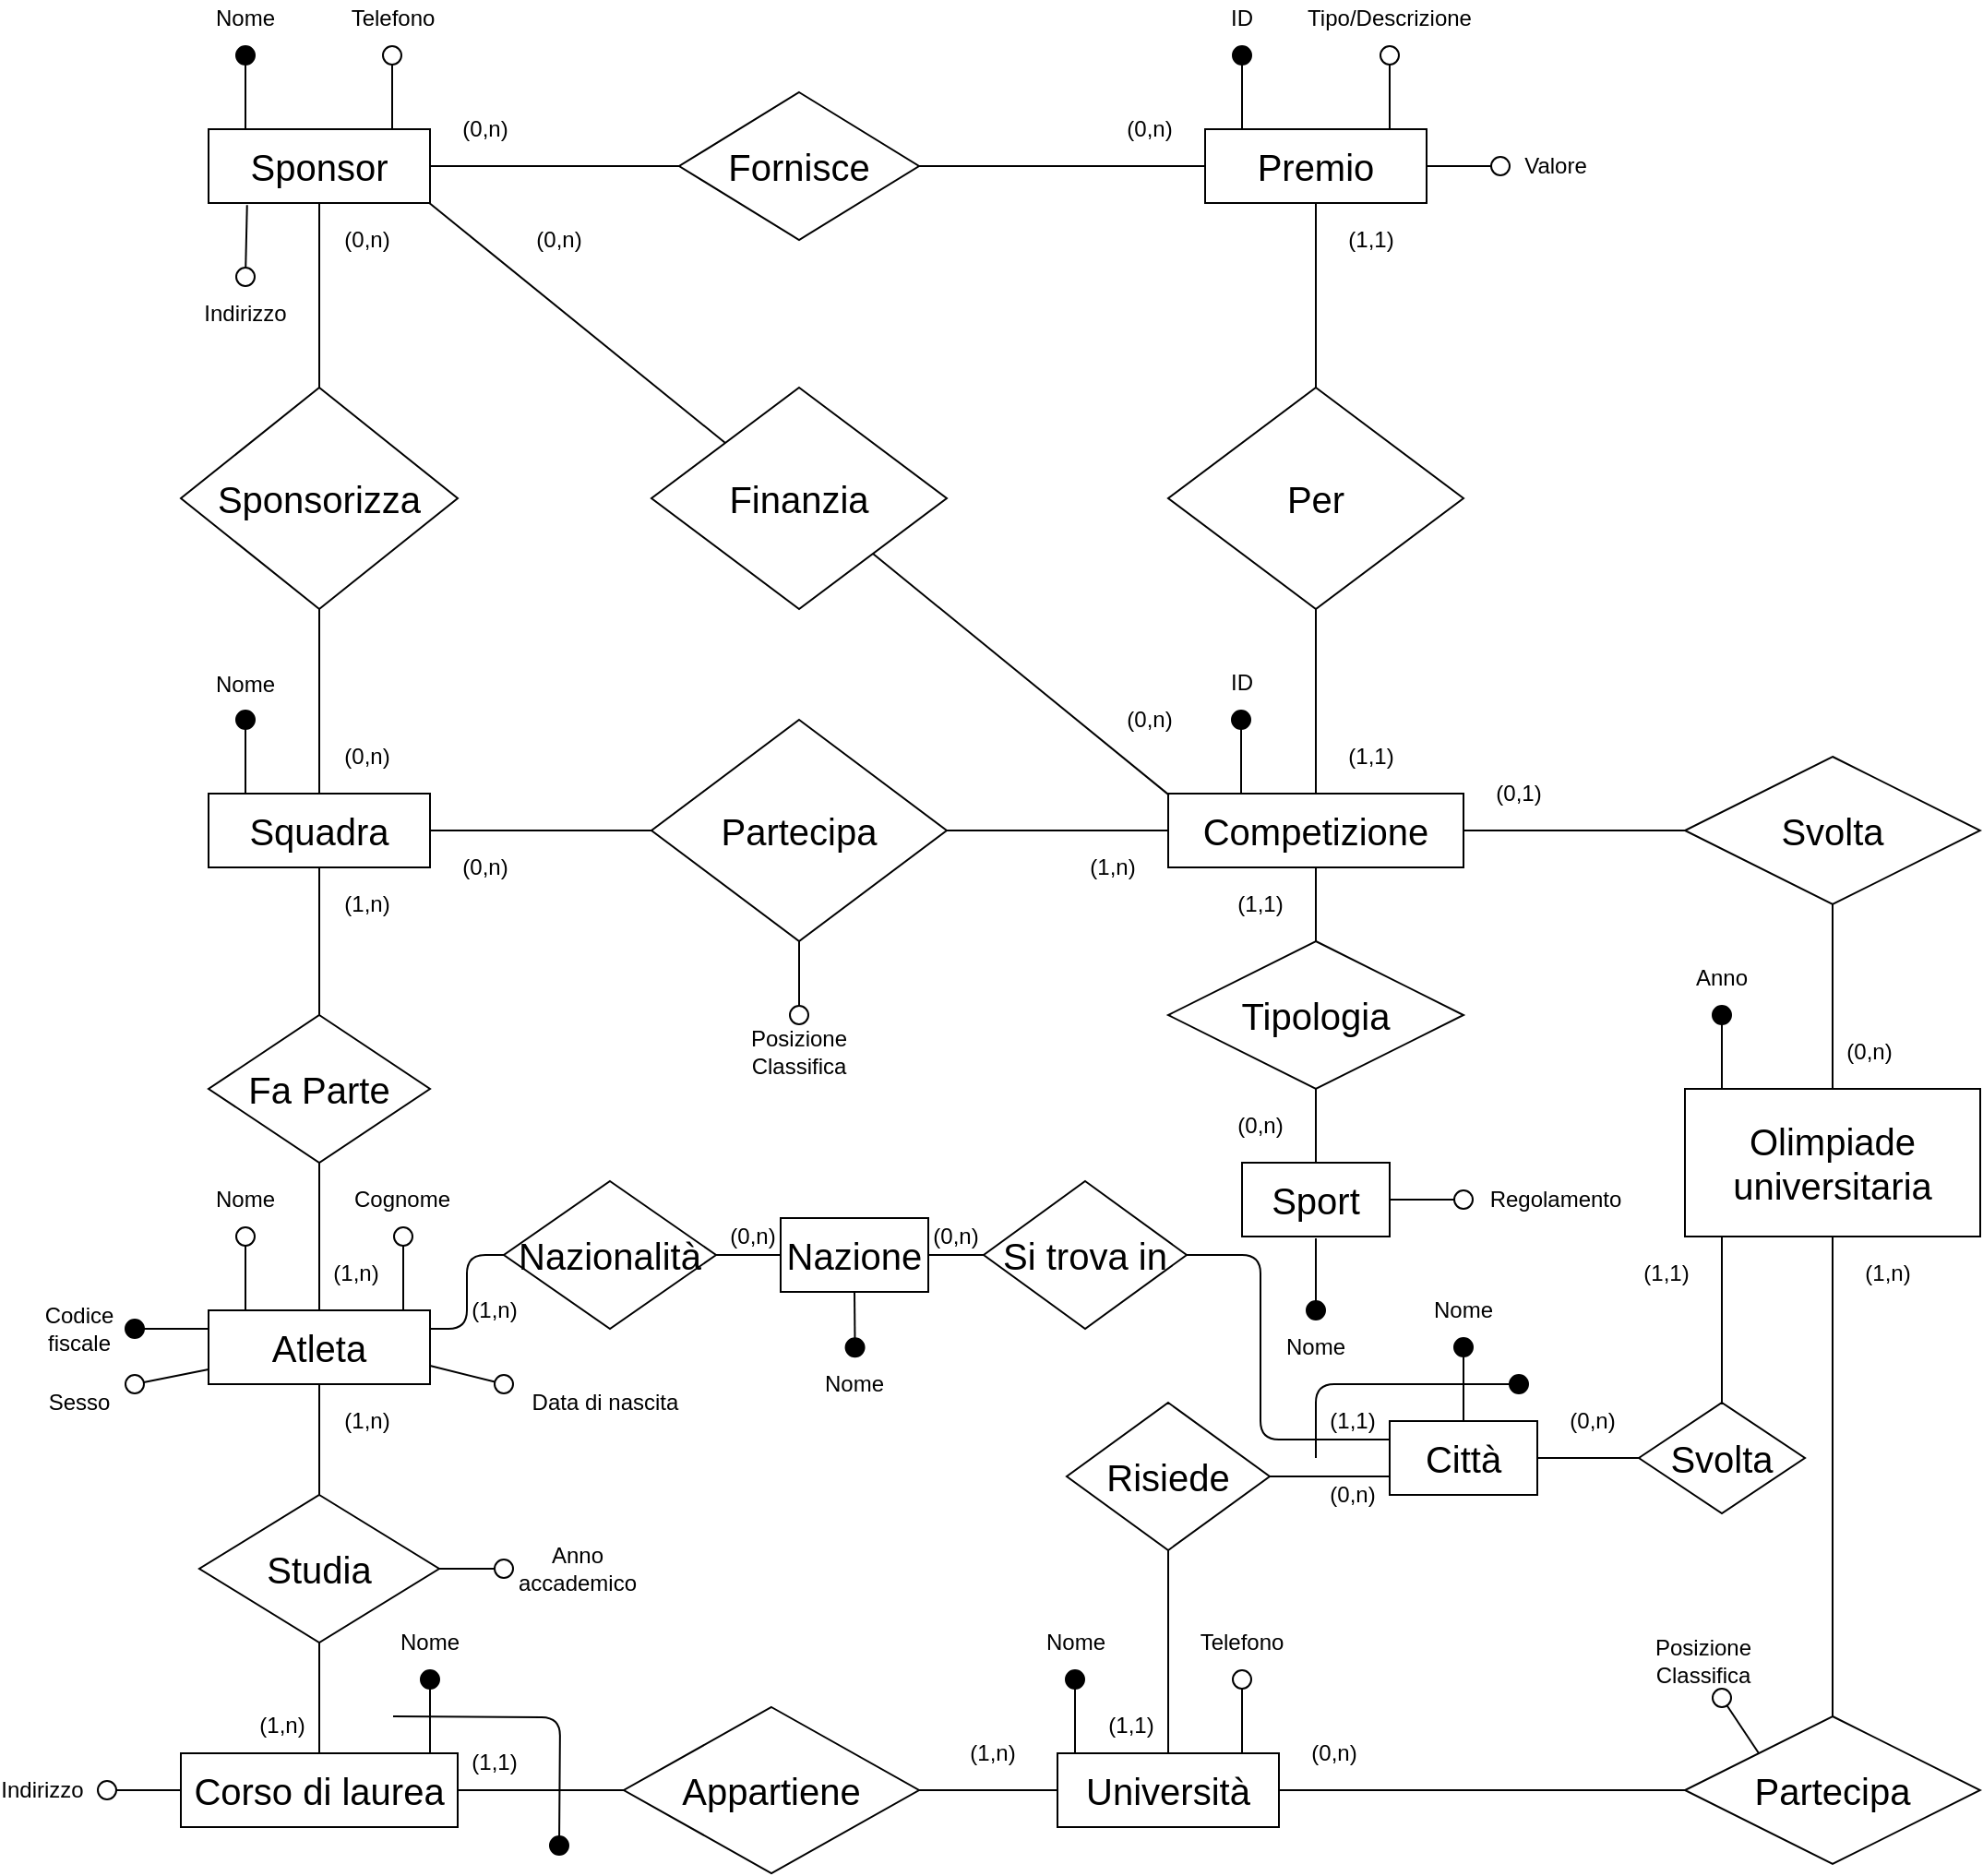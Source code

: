 <mxfile version="12.3.8" type="github" pages="3">
  <diagram id="uhMjWXik6Yx-BJb2ZID2" name="Schema E-R">
    <mxGraphModel dx="1185" dy="1486" grid="1" gridSize="10" guides="1" tooltips="1" connect="1" arrows="1" fold="1" page="1" pageScale="1" pageWidth="1169" pageHeight="827" math="0" shadow="0">
      <root>
        <mxCell id="0"/>
        <mxCell id="1" parent="0"/>
        <mxCell id="-CwcN6ZD3fl_PPB7evjk-1" value="&lt;font style=&quot;font-size: 20px&quot;&gt;Squadra&lt;/font&gt;" style="rounded=0;whiteSpace=wrap;html=1;fontSize=20;" parent="1" vertex="1">
          <mxGeometry x="120" y="240" width="120" height="40" as="geometry"/>
        </mxCell>
        <mxCell id="-CwcN6ZD3fl_PPB7evjk-2" value="&lt;font style=&quot;font-size: 20px&quot;&gt;Partecipa&lt;/font&gt;" style="rhombus;whiteSpace=wrap;html=1;" parent="1" vertex="1">
          <mxGeometry x="360" y="200" width="160" height="120" as="geometry"/>
        </mxCell>
        <mxCell id="-CwcN6ZD3fl_PPB7evjk-3" value="" style="endArrow=none;html=1;entryX=0;entryY=0.5;entryDx=0;entryDy=0;exitX=1;exitY=0.5;exitDx=0;exitDy=0;" parent="1" source="-CwcN6ZD3fl_PPB7evjk-1" target="-CwcN6ZD3fl_PPB7evjk-2" edge="1">
          <mxGeometry width="50" height="50" relative="1" as="geometry">
            <mxPoint x="120" y="390" as="sourcePoint"/>
            <mxPoint x="170" y="340" as="targetPoint"/>
            <Array as="points">
              <mxPoint x="310" y="260"/>
            </Array>
          </mxGeometry>
        </mxCell>
        <mxCell id="-CwcN6ZD3fl_PPB7evjk-4" value="" style="endArrow=none;html=1;" parent="1" target="-CwcN6ZD3fl_PPB7evjk-8" edge="1">
          <mxGeometry width="50" height="50" relative="1" as="geometry">
            <mxPoint x="520" y="260" as="sourcePoint"/>
            <mxPoint x="640" y="260" as="targetPoint"/>
          </mxGeometry>
        </mxCell>
        <mxCell id="-CwcN6ZD3fl_PPB7evjk-37" style="edgeStyle=orthogonalEdgeStyle;rounded=0;orthogonalLoop=1;jettySize=auto;html=1;exitX=1;exitY=0.5;exitDx=0;exitDy=0;endArrow=none;endFill=0;fontSize=20;" parent="1" source="-CwcN6ZD3fl_PPB7evjk-8" target="-CwcN6ZD3fl_PPB7evjk-38" edge="1">
          <mxGeometry relative="1" as="geometry">
            <mxPoint x="920" y="260" as="targetPoint"/>
          </mxGeometry>
        </mxCell>
        <mxCell id="-CwcN6ZD3fl_PPB7evjk-8" value="&lt;font style=&quot;font-size: 20px&quot;&gt;Competizione&lt;/font&gt;" style="rounded=0;whiteSpace=wrap;html=1;" parent="1" vertex="1">
          <mxGeometry x="640" y="240" width="160" height="40" as="geometry"/>
        </mxCell>
        <mxCell id="-CwcN6ZD3fl_PPB7evjk-9" value="&lt;font style=&quot;font-size: 20px&quot;&gt;Tipologia&lt;/font&gt;" style="rhombus;whiteSpace=wrap;html=1;" parent="1" vertex="1">
          <mxGeometry x="640" y="320" width="160" height="80" as="geometry"/>
        </mxCell>
        <mxCell id="-CwcN6ZD3fl_PPB7evjk-10" value="" style="endArrow=none;html=1;entryX=0.5;entryY=1;entryDx=0;entryDy=0;exitX=0.5;exitY=0;exitDx=0;exitDy=0;" parent="1" source="-CwcN6ZD3fl_PPB7evjk-9" target="-CwcN6ZD3fl_PPB7evjk-8" edge="1">
          <mxGeometry width="50" height="50" relative="1" as="geometry">
            <mxPoint x="710" y="370" as="sourcePoint"/>
            <mxPoint x="760" y="320" as="targetPoint"/>
          </mxGeometry>
        </mxCell>
        <mxCell id="-CwcN6ZD3fl_PPB7evjk-16" value="" style="edgeStyle=orthogonalEdgeStyle;rounded=0;orthogonalLoop=1;jettySize=auto;html=1;fontSize=20;endArrow=none;endFill=0;" parent="1" source="-CwcN6ZD3fl_PPB7evjk-12" target="-CwcN6ZD3fl_PPB7evjk-9" edge="1">
          <mxGeometry relative="1" as="geometry"/>
        </mxCell>
        <mxCell id="-CwcN6ZD3fl_PPB7evjk-12" value="Sport" style="rounded=0;whiteSpace=wrap;html=1;fontSize=20;" parent="1" vertex="1">
          <mxGeometry x="680" y="440" width="80" height="40" as="geometry"/>
        </mxCell>
        <mxCell id="-CwcN6ZD3fl_PPB7evjk-27" value="" style="endArrow=none;html=1;fontSize=20;entryX=0.5;entryY=1;entryDx=0;entryDy=0;" parent="1" source="-CwcN6ZD3fl_PPB7evjk-29" target="-CwcN6ZD3fl_PPB7evjk-1" edge="1">
          <mxGeometry width="50" height="50" relative="1" as="geometry">
            <mxPoint x="180" y="358" as="sourcePoint"/>
            <mxPoint x="180" y="308" as="targetPoint"/>
          </mxGeometry>
        </mxCell>
        <mxCell id="-CwcN6ZD3fl_PPB7evjk-30" value="" style="edgeStyle=orthogonalEdgeStyle;rounded=0;orthogonalLoop=1;jettySize=auto;html=1;endArrow=none;endFill=0;fontSize=20;" parent="1" source="-CwcN6ZD3fl_PPB7evjk-29" target="-CwcN6ZD3fl_PPB7evjk-31" edge="1">
          <mxGeometry relative="1" as="geometry">
            <mxPoint x="180" y="520" as="targetPoint"/>
          </mxGeometry>
        </mxCell>
        <mxCell id="-CwcN6ZD3fl_PPB7evjk-29" value="Fa Parte" style="rhombus;whiteSpace=wrap;html=1;rounded=0;fontSize=20;" parent="1" vertex="1">
          <mxGeometry x="120" y="360" width="120" height="80" as="geometry"/>
        </mxCell>
        <mxCell id="b5MTkoH9KLdbnuGjaZCg-76" value="" style="edgeStyle=orthogonalEdgeStyle;curved=1;orthogonalLoop=1;jettySize=auto;html=1;endArrow=none;endFill=0;fontSize=12;" parent="1" source="-CwcN6ZD3fl_PPB7evjk-31" target="b5MTkoH9KLdbnuGjaZCg-74" edge="1">
          <mxGeometry relative="1" as="geometry"/>
        </mxCell>
        <mxCell id="NODS50DFuQp61LWsoDWM-2" value="" style="rounded=1;orthogonalLoop=1;jettySize=auto;html=1;endArrow=oval;endFill=1;endSize=10;" edge="1" parent="1">
          <mxGeometry relative="1" as="geometry">
            <mxPoint x="120" y="530" as="sourcePoint"/>
            <mxPoint x="80" y="530" as="targetPoint"/>
          </mxGeometry>
        </mxCell>
        <mxCell id="NODS50DFuQp61LWsoDWM-7" style="edgeStyle=none;rounded=1;orthogonalLoop=1;jettySize=auto;html=1;exitX=1;exitY=0.75;exitDx=0;exitDy=0;endArrow=oval;endFill=0;endSize=10;" edge="1" parent="1" source="-CwcN6ZD3fl_PPB7evjk-31">
          <mxGeometry relative="1" as="geometry">
            <mxPoint x="280" y="560" as="targetPoint"/>
          </mxGeometry>
        </mxCell>
        <mxCell id="NODS50DFuQp61LWsoDWM-11" style="edgeStyle=none;rounded=1;orthogonalLoop=1;jettySize=auto;html=1;endArrow=oval;endFill=0;endSize=10;" edge="1" parent="1" source="-CwcN6ZD3fl_PPB7evjk-31">
          <mxGeometry relative="1" as="geometry">
            <mxPoint x="80" y="560" as="targetPoint"/>
          </mxGeometry>
        </mxCell>
        <mxCell id="-CwcN6ZD3fl_PPB7evjk-31" value="Atleta" style="rounded=0;whiteSpace=wrap;html=1;fontSize=20;" parent="1" vertex="1">
          <mxGeometry x="120" y="520" width="120" height="40" as="geometry"/>
        </mxCell>
        <mxCell id="-CwcN6ZD3fl_PPB7evjk-32" value="Appartiene" style="rhombus;whiteSpace=wrap;html=1;rounded=0;fontSize=20;" parent="1" vertex="1">
          <mxGeometry x="345" y="735" width="160" height="90" as="geometry"/>
        </mxCell>
        <mxCell id="-CwcN6ZD3fl_PPB7evjk-43" value="" style="edgeStyle=orthogonalEdgeStyle;rounded=0;orthogonalLoop=1;jettySize=auto;html=1;endArrow=none;endFill=0;fontSize=20;entryX=0;entryY=0.5;entryDx=0;entryDy=0;" parent="1" source="-CwcN6ZD3fl_PPB7evjk-35" target="-CwcN6ZD3fl_PPB7evjk-45" edge="1">
          <mxGeometry relative="1" as="geometry">
            <mxPoint x="880" y="770" as="targetPoint"/>
          </mxGeometry>
        </mxCell>
        <mxCell id="cBRmaCxfUqZcoCo37-Du-2" value="" style="edgeStyle=orthogonalEdgeStyle;rounded=0;orthogonalLoop=1;jettySize=auto;html=1;entryX=1;entryY=0.5;entryDx=0;entryDy=0;endArrow=none;endFill=0;" parent="1" source="-CwcN6ZD3fl_PPB7evjk-35" target="-CwcN6ZD3fl_PPB7evjk-32" edge="1">
          <mxGeometry relative="1" as="geometry">
            <mxPoint x="480" y="780" as="targetPoint"/>
          </mxGeometry>
        </mxCell>
        <mxCell id="btRDOluhiWHvZJBQzCAK-5" value="" style="edgeStyle=orthogonalEdgeStyle;rounded=0;orthogonalLoop=1;jettySize=auto;html=1;endArrow=none;endFill=0;" parent="1" source="-CwcN6ZD3fl_PPB7evjk-35" target="btRDOluhiWHvZJBQzCAK-3" edge="1">
          <mxGeometry relative="1" as="geometry"/>
        </mxCell>
        <mxCell id="-CwcN6ZD3fl_PPB7evjk-35" value="Università" style="rounded=0;whiteSpace=wrap;html=1;fontSize=20;" parent="1" vertex="1">
          <mxGeometry x="580" y="760" width="120" height="40" as="geometry"/>
        </mxCell>
        <mxCell id="-CwcN6ZD3fl_PPB7evjk-39" value="" style="edgeStyle=orthogonalEdgeStyle;rounded=0;orthogonalLoop=1;jettySize=auto;html=1;endArrow=none;endFill=0;fontSize=20;" parent="1" source="-CwcN6ZD3fl_PPB7evjk-38" target="-CwcN6ZD3fl_PPB7evjk-40" edge="1">
          <mxGeometry relative="1" as="geometry">
            <mxPoint x="1000" y="400" as="targetPoint"/>
          </mxGeometry>
        </mxCell>
        <mxCell id="-CwcN6ZD3fl_PPB7evjk-38" value="Svolta" style="rhombus;whiteSpace=wrap;html=1;fontSize=20;" parent="1" vertex="1">
          <mxGeometry x="920" y="220" width="160" height="80" as="geometry"/>
        </mxCell>
        <mxCell id="-CwcN6ZD3fl_PPB7evjk-44" value="" style="edgeStyle=orthogonalEdgeStyle;rounded=0;orthogonalLoop=1;jettySize=auto;html=1;endArrow=none;endFill=0;fontSize=20;entryX=0.5;entryY=0;entryDx=0;entryDy=0;" parent="1" source="-CwcN6ZD3fl_PPB7evjk-40" target="-CwcN6ZD3fl_PPB7evjk-45" edge="1">
          <mxGeometry relative="1" as="geometry">
            <mxPoint x="1000" y="600" as="targetPoint"/>
          </mxGeometry>
        </mxCell>
        <mxCell id="-CwcN6ZD3fl_PPB7evjk-40" value="&lt;font style=&quot;font-size: 20px&quot;&gt;Olimpiade universitaria&lt;/font&gt;" style="rounded=0;whiteSpace=wrap;html=1;" parent="1" vertex="1">
          <mxGeometry x="920" y="400" width="160" height="80" as="geometry"/>
        </mxCell>
        <mxCell id="-CwcN6ZD3fl_PPB7evjk-45" value="Partecipa" style="rhombus;whiteSpace=wrap;html=1;rounded=0;fontSize=20;" parent="1" vertex="1">
          <mxGeometry x="920" y="740" width="160" height="80" as="geometry"/>
        </mxCell>
        <mxCell id="b5MTkoH9KLdbnuGjaZCg-4" value="&lt;div&gt;(1,n)&lt;/div&gt;" style="text;html=1;strokeColor=none;fillColor=none;align=center;verticalAlign=middle;whiteSpace=wrap;rounded=0;" parent="1" vertex="1">
          <mxGeometry x="180" y="490" width="40" height="20" as="geometry"/>
        </mxCell>
        <mxCell id="b5MTkoH9KLdbnuGjaZCg-5" value="(1,n)" style="text;html=1;strokeColor=none;fillColor=none;align=center;verticalAlign=middle;whiteSpace=wrap;rounded=0;" parent="1" vertex="1">
          <mxGeometry x="186" y="290" width="40" height="20" as="geometry"/>
        </mxCell>
        <mxCell id="b5MTkoH9KLdbnuGjaZCg-51" value="" style="edgeStyle=orthogonalEdgeStyle;rounded=0;orthogonalLoop=1;jettySize=auto;html=1;endArrow=none;endFill=0;fontSize=20;entryX=0;entryY=0.5;entryDx=0;entryDy=0;" parent="1" source="b5MTkoH9KLdbnuGjaZCg-7" target="b5MTkoH9KLdbnuGjaZCg-47" edge="1">
          <mxGeometry relative="1" as="geometry">
            <mxPoint x="370" y="-100" as="targetPoint"/>
          </mxGeometry>
        </mxCell>
        <mxCell id="b5MTkoH9KLdbnuGjaZCg-7" value="&lt;font style=&quot;font-size: 20px&quot;&gt;Sponsor&lt;/font&gt;" style="rounded=0;whiteSpace=wrap;html=1;" parent="1" vertex="1">
          <mxGeometry x="120" y="-120" width="120" height="40" as="geometry"/>
        </mxCell>
        <mxCell id="b5MTkoH9KLdbnuGjaZCg-12" value="" style="edgeStyle=orthogonalEdgeStyle;rounded=0;orthogonalLoop=1;jettySize=auto;html=1;endArrow=none;endFill=0;" parent="1" source="b5MTkoH9KLdbnuGjaZCg-8" target="-CwcN6ZD3fl_PPB7evjk-1" edge="1">
          <mxGeometry relative="1" as="geometry"/>
        </mxCell>
        <mxCell id="b5MTkoH9KLdbnuGjaZCg-50" value="" style="edgeStyle=orthogonalEdgeStyle;rounded=0;orthogonalLoop=1;jettySize=auto;html=1;endArrow=none;endFill=0;fontSize=20;entryX=0.5;entryY=1;entryDx=0;entryDy=0;" parent="1" source="b5MTkoH9KLdbnuGjaZCg-8" target="b5MTkoH9KLdbnuGjaZCg-7" edge="1">
          <mxGeometry relative="1" as="geometry">
            <mxPoint x="180" y="-40" as="targetPoint"/>
          </mxGeometry>
        </mxCell>
        <mxCell id="b5MTkoH9KLdbnuGjaZCg-8" value="&lt;font style=&quot;font-size: 20px&quot;&gt;Sponsorizza&lt;/font&gt;" style="rhombus;whiteSpace=wrap;html=1;" parent="1" vertex="1">
          <mxGeometry x="105" y="20" width="150" height="120" as="geometry"/>
        </mxCell>
        <mxCell id="b5MTkoH9KLdbnuGjaZCg-19" value="(0,n)" style="text;html=1;strokeColor=none;fillColor=none;align=center;verticalAlign=middle;whiteSpace=wrap;rounded=0;" parent="1" vertex="1">
          <mxGeometry x="250" y="270" width="40" height="20" as="geometry"/>
        </mxCell>
        <mxCell id="b5MTkoH9KLdbnuGjaZCg-20" value="(1,n)" style="text;html=1;strokeColor=none;fillColor=none;align=center;verticalAlign=middle;whiteSpace=wrap;rounded=0;" parent="1" vertex="1">
          <mxGeometry x="590" y="270" width="40" height="20" as="geometry"/>
        </mxCell>
        <mxCell id="b5MTkoH9KLdbnuGjaZCg-21" value="(0,n)" style="text;html=1;strokeColor=none;fillColor=none;align=center;verticalAlign=middle;whiteSpace=wrap;rounded=0;" parent="1" vertex="1">
          <mxGeometry x="186" y="210" width="40" height="20" as="geometry"/>
        </mxCell>
        <mxCell id="b5MTkoH9KLdbnuGjaZCg-25" value="(0,1)" style="text;html=1;strokeColor=none;fillColor=none;align=center;verticalAlign=middle;whiteSpace=wrap;rounded=0;" parent="1" vertex="1">
          <mxGeometry x="810" y="230" width="40" height="20" as="geometry"/>
        </mxCell>
        <mxCell id="b5MTkoH9KLdbnuGjaZCg-26" value="(0,n)" style="text;html=1;strokeColor=none;fillColor=none;align=center;verticalAlign=middle;whiteSpace=wrap;rounded=0;" parent="1" vertex="1">
          <mxGeometry x="1000" y="370" width="40" height="20" as="geometry"/>
        </mxCell>
        <mxCell id="b5MTkoH9KLdbnuGjaZCg-27" value="(1,n)" style="text;html=1;strokeColor=none;fillColor=none;align=center;verticalAlign=middle;whiteSpace=wrap;rounded=0;" parent="1" vertex="1">
          <mxGeometry x="1010" y="490" width="40" height="20" as="geometry"/>
        </mxCell>
        <mxCell id="b5MTkoH9KLdbnuGjaZCg-30" value="(1,1)" style="text;html=1;strokeColor=none;fillColor=none;align=center;verticalAlign=middle;whiteSpace=wrap;rounded=0;" parent="1" vertex="1">
          <mxGeometry x="670" y="290" width="40" height="20" as="geometry"/>
        </mxCell>
        <mxCell id="b5MTkoH9KLdbnuGjaZCg-31" value="(0,n)" style="text;html=1;strokeColor=none;fillColor=none;align=center;verticalAlign=middle;whiteSpace=wrap;rounded=0;" parent="1" vertex="1">
          <mxGeometry x="670" y="410" width="40" height="20" as="geometry"/>
        </mxCell>
        <mxCell id="b5MTkoH9KLdbnuGjaZCg-53" value="" style="edgeStyle=orthogonalEdgeStyle;rounded=0;orthogonalLoop=1;jettySize=auto;html=1;endArrow=none;endFill=0;fontSize=20;entryX=0.5;entryY=0;entryDx=0;entryDy=0;" parent="1" source="b5MTkoH9KLdbnuGjaZCg-45" target="b5MTkoH9KLdbnuGjaZCg-54" edge="1">
          <mxGeometry relative="1" as="geometry">
            <mxPoint x="720" as="targetPoint"/>
          </mxGeometry>
        </mxCell>
        <mxCell id="b5MTkoH9KLdbnuGjaZCg-45" value="Premio" style="rounded=0;whiteSpace=wrap;html=1;horizontal=1;fontSize=20;comic=0;glass=0;shadow=0;" parent="1" vertex="1">
          <mxGeometry x="660" y="-120" width="120" height="40" as="geometry"/>
        </mxCell>
        <mxCell id="b5MTkoH9KLdbnuGjaZCg-52" value="" style="edgeStyle=orthogonalEdgeStyle;rounded=0;orthogonalLoop=1;jettySize=auto;html=1;endArrow=none;endFill=0;fontSize=20;entryX=0;entryY=0.5;entryDx=0;entryDy=0;" parent="1" source="b5MTkoH9KLdbnuGjaZCg-47" target="b5MTkoH9KLdbnuGjaZCg-45" edge="1">
          <mxGeometry relative="1" as="geometry">
            <mxPoint x="585" y="-100" as="targetPoint"/>
          </mxGeometry>
        </mxCell>
        <mxCell id="b5MTkoH9KLdbnuGjaZCg-47" value="Fornisce" style="rhombus;whiteSpace=wrap;html=1;rounded=0;shadow=0;glass=0;comic=0;fontSize=20;" parent="1" vertex="1">
          <mxGeometry x="375" y="-140" width="130" height="80" as="geometry"/>
        </mxCell>
        <mxCell id="b5MTkoH9KLdbnuGjaZCg-55" value="" style="edgeStyle=orthogonalEdgeStyle;rounded=0;orthogonalLoop=1;jettySize=auto;html=1;endArrow=none;endFill=0;fontSize=20;entryX=0.5;entryY=0;entryDx=0;entryDy=0;" parent="1" source="b5MTkoH9KLdbnuGjaZCg-54" target="-CwcN6ZD3fl_PPB7evjk-8" edge="1">
          <mxGeometry relative="1" as="geometry">
            <mxPoint x="720" y="220" as="targetPoint"/>
          </mxGeometry>
        </mxCell>
        <mxCell id="b5MTkoH9KLdbnuGjaZCg-54" value="Per" style="rhombus;whiteSpace=wrap;html=1;rounded=0;shadow=0;glass=0;comic=0;fontSize=20;" parent="1" vertex="1">
          <mxGeometry x="640" y="20" width="160" height="120" as="geometry"/>
        </mxCell>
        <mxCell id="b5MTkoH9KLdbnuGjaZCg-56" value="(0,n)" style="text;html=1;strokeColor=none;fillColor=none;align=center;verticalAlign=middle;whiteSpace=wrap;rounded=0;shadow=0;glass=0;comic=0;fontSize=12;" parent="1" vertex="1">
          <mxGeometry x="186" y="-70" width="40" height="20" as="geometry"/>
        </mxCell>
        <mxCell id="b5MTkoH9KLdbnuGjaZCg-57" value="(0,n)" style="text;html=1;strokeColor=none;fillColor=none;align=center;verticalAlign=middle;whiteSpace=wrap;rounded=0;shadow=0;glass=0;comic=0;fontSize=12;" parent="1" vertex="1">
          <mxGeometry x="250" y="-130" width="40" height="20" as="geometry"/>
        </mxCell>
        <mxCell id="b5MTkoH9KLdbnuGjaZCg-59" value="(0,n)" style="text;html=1;strokeColor=none;fillColor=none;align=center;verticalAlign=middle;whiteSpace=wrap;rounded=0;shadow=0;glass=0;comic=0;fontSize=12;" parent="1" vertex="1">
          <mxGeometry x="610" y="-130" width="40" height="20" as="geometry"/>
        </mxCell>
        <mxCell id="b5MTkoH9KLdbnuGjaZCg-60" value="(1,1)" style="text;html=1;strokeColor=none;fillColor=none;align=center;verticalAlign=middle;whiteSpace=wrap;rounded=0;shadow=0;glass=0;comic=0;fontSize=12;" parent="1" vertex="1">
          <mxGeometry x="730" y="-70" width="40" height="20" as="geometry"/>
        </mxCell>
        <mxCell id="b5MTkoH9KLdbnuGjaZCg-61" value="(1,1)" style="text;html=1;strokeColor=none;fillColor=none;align=center;verticalAlign=middle;whiteSpace=wrap;rounded=0;shadow=0;glass=0;comic=0;fontSize=12;" parent="1" vertex="1">
          <mxGeometry x="730" y="210" width="40" height="20" as="geometry"/>
        </mxCell>
        <mxCell id="b5MTkoH9KLdbnuGjaZCg-62" value="&lt;font style=&quot;font-size: 20px&quot;&gt;Finanzia&lt;/font&gt;" style="rhombus;whiteSpace=wrap;html=1;rounded=0;shadow=0;glass=0;comic=0;fontSize=12;" parent="1" vertex="1">
          <mxGeometry x="360" y="20" width="160" height="120" as="geometry"/>
        </mxCell>
        <mxCell id="b5MTkoH9KLdbnuGjaZCg-65" value="" style="endArrow=none;html=1;fontSize=12;entryX=0;entryY=0;entryDx=0;entryDy=0;exitX=0.997;exitY=1;exitDx=0;exitDy=0;exitPerimeter=0;" parent="1" source="b5MTkoH9KLdbnuGjaZCg-7" target="b5MTkoH9KLdbnuGjaZCg-62" edge="1">
          <mxGeometry width="50" height="50" relative="1" as="geometry">
            <mxPoint x="280" y="-40" as="sourcePoint"/>
            <mxPoint x="370" y="-40" as="targetPoint"/>
          </mxGeometry>
        </mxCell>
        <mxCell id="b5MTkoH9KLdbnuGjaZCg-66" value="" style="endArrow=none;html=1;fontSize=12;exitX=0.003;exitY=0.02;exitDx=0;exitDy=0;exitPerimeter=0;spacing=0;entryX=1;entryY=1;entryDx=0;entryDy=0;" parent="1" source="-CwcN6ZD3fl_PPB7evjk-8" target="b5MTkoH9KLdbnuGjaZCg-62" edge="1">
          <mxGeometry width="50" height="50" relative="1" as="geometry">
            <mxPoint x="580" y="170" as="sourcePoint"/>
            <mxPoint x="540" y="110" as="targetPoint"/>
          </mxGeometry>
        </mxCell>
        <mxCell id="b5MTkoH9KLdbnuGjaZCg-67" value="(0,n)" style="text;html=1;strokeColor=none;fillColor=none;align=center;verticalAlign=middle;whiteSpace=wrap;rounded=0;shadow=0;glass=0;comic=0;fontSize=12;" parent="1" vertex="1">
          <mxGeometry x="290" y="-70" width="40" height="20" as="geometry"/>
        </mxCell>
        <mxCell id="b5MTkoH9KLdbnuGjaZCg-68" value="(0,n)" style="text;html=1;strokeColor=none;fillColor=none;align=center;verticalAlign=middle;whiteSpace=wrap;rounded=0;shadow=0;glass=0;comic=0;fontSize=12;" parent="1" vertex="1">
          <mxGeometry x="610" y="190" width="40" height="20" as="geometry"/>
        </mxCell>
        <mxCell id="cBRmaCxfUqZcoCo37-Du-3" value="" style="edgeStyle=orthogonalEdgeStyle;rounded=0;orthogonalLoop=1;jettySize=auto;html=1;endArrow=none;endFill=0;" parent="1" source="b5MTkoH9KLdbnuGjaZCg-73" target="-CwcN6ZD3fl_PPB7evjk-32" edge="1">
          <mxGeometry relative="1" as="geometry"/>
        </mxCell>
        <mxCell id="b5MTkoH9KLdbnuGjaZCg-73" value="&lt;font style=&quot;font-size: 20px&quot;&gt;Corso di laurea&lt;br&gt;&lt;/font&gt;" style="rounded=0;whiteSpace=wrap;html=1;shadow=0;glass=0;comic=0;fontSize=12;" parent="1" vertex="1">
          <mxGeometry x="105" y="760" width="150" height="40" as="geometry"/>
        </mxCell>
        <mxCell id="b5MTkoH9KLdbnuGjaZCg-77" value="" style="edgeStyle=orthogonalEdgeStyle;curved=1;orthogonalLoop=1;jettySize=auto;html=1;endArrow=none;endFill=0;fontSize=12;" parent="1" source="b5MTkoH9KLdbnuGjaZCg-74" target="b5MTkoH9KLdbnuGjaZCg-73" edge="1">
          <mxGeometry relative="1" as="geometry"/>
        </mxCell>
        <mxCell id="qwX9TNZt8vux44QUCTbv-1" style="edgeStyle=none;rounded=1;orthogonalLoop=1;jettySize=auto;html=1;endArrow=oval;endFill=0;endSize=10;" edge="1" parent="1" source="b5MTkoH9KLdbnuGjaZCg-74">
          <mxGeometry relative="1" as="geometry">
            <mxPoint x="280" y="660" as="targetPoint"/>
          </mxGeometry>
        </mxCell>
        <mxCell id="b5MTkoH9KLdbnuGjaZCg-74" value="&lt;font style=&quot;font-size: 20px&quot;&gt;Studia&lt;/font&gt;" style="rhombus;whiteSpace=wrap;html=1;rounded=0;shadow=0;glass=0;comic=0;fontSize=12;" parent="1" vertex="1">
          <mxGeometry x="115" y="620" width="130" height="80" as="geometry"/>
        </mxCell>
        <mxCell id="b5MTkoH9KLdbnuGjaZCg-87" value="(1,n)" style="text;html=1;strokeColor=none;fillColor=none;align=center;verticalAlign=middle;whiteSpace=wrap;rounded=0;shadow=0;glass=0;comic=0;fontSize=12;" parent="1" vertex="1">
          <mxGeometry x="186" y="570" width="40" height="20" as="geometry"/>
        </mxCell>
        <mxCell id="cBRmaCxfUqZcoCo37-Du-4" value="(1,n)" style="text;html=1;strokeColor=none;fillColor=none;align=center;verticalAlign=middle;whiteSpace=wrap;rounded=0;" parent="1" vertex="1">
          <mxGeometry x="140" y="735" width="40" height="20" as="geometry"/>
        </mxCell>
        <mxCell id="cBRmaCxfUqZcoCo37-Du-5" value="&lt;div&gt;(1,1)&lt;/div&gt;" style="text;html=1;strokeColor=none;fillColor=none;align=center;verticalAlign=middle;whiteSpace=wrap;rounded=0;" parent="1" vertex="1">
          <mxGeometry x="255" y="755" width="40" height="20" as="geometry"/>
        </mxCell>
        <mxCell id="cBRmaCxfUqZcoCo37-Du-6" value="(1,n)" style="text;html=1;strokeColor=none;fillColor=none;align=center;verticalAlign=middle;whiteSpace=wrap;rounded=0;" parent="1" vertex="1">
          <mxGeometry x="525" y="750" width="40" height="20" as="geometry"/>
        </mxCell>
        <mxCell id="cBRmaCxfUqZcoCo37-Du-7" value="(0,n)" style="text;html=1;strokeColor=none;fillColor=none;align=center;verticalAlign=middle;whiteSpace=wrap;rounded=0;" parent="1" vertex="1">
          <mxGeometry x="710" y="750" width="40" height="20" as="geometry"/>
        </mxCell>
        <mxCell id="LFXWD2qSY829Mt4aABdm-8" value="" style="endArrow=oval;html=1;endFill=1;endSize=10;rounded=0;strokeColor=#000000;" parent="1" edge="1">
          <mxGeometry width="50" height="50" relative="1" as="geometry">
            <mxPoint x="720" y="481" as="sourcePoint"/>
            <mxPoint x="720" y="520" as="targetPoint"/>
            <Array as="points"/>
          </mxGeometry>
        </mxCell>
        <mxCell id="LFXWD2qSY829Mt4aABdm-9" value="Nome" style="text;html=1;strokeColor=none;fillColor=none;align=center;verticalAlign=middle;whiteSpace=wrap;rounded=0;" parent="1" vertex="1">
          <mxGeometry x="700" y="530" width="40" height="20" as="geometry"/>
        </mxCell>
        <mxCell id="LFXWD2qSY829Mt4aABdm-10" value="" style="endArrow=oval;html=1;endFill=1;endSize=10;" parent="1" edge="1">
          <mxGeometry width="50" height="50" relative="1" as="geometry">
            <mxPoint x="679.5" y="240" as="sourcePoint"/>
            <mxPoint x="679.5" y="200" as="targetPoint"/>
            <Array as="points"/>
          </mxGeometry>
        </mxCell>
        <mxCell id="LFXWD2qSY829Mt4aABdm-12" value="ID" style="text;html=1;strokeColor=none;fillColor=none;align=center;verticalAlign=middle;whiteSpace=wrap;rounded=0;spacing=2;spacingBottom=0;imageWidth=24;labelPadding=0;" parent="1" vertex="1">
          <mxGeometry x="660" y="170" width="40" height="20" as="geometry"/>
        </mxCell>
        <mxCell id="LFXWD2qSY829Mt4aABdm-16" value="" style="endArrow=oval;html=1;endFill=1;endSize=10;" parent="1" edge="1">
          <mxGeometry width="50" height="50" relative="1" as="geometry">
            <mxPoint x="589.5" y="760" as="sourcePoint"/>
            <mxPoint x="589.5" y="720" as="targetPoint"/>
            <Array as="points"/>
          </mxGeometry>
        </mxCell>
        <mxCell id="LFXWD2qSY829Mt4aABdm-18" value="Nome" style="text;html=1;strokeColor=none;fillColor=none;align=center;verticalAlign=middle;whiteSpace=wrap;rounded=0;" parent="1" vertex="1">
          <mxGeometry x="570" y="690" width="40" height="20" as="geometry"/>
        </mxCell>
        <mxCell id="LFXWD2qSY829Mt4aABdm-19" value="" style="endArrow=oval;html=1;endFill=1;endSize=10;" parent="1" edge="1">
          <mxGeometry width="50" height="50" relative="1" as="geometry">
            <mxPoint x="240" y="760" as="sourcePoint"/>
            <mxPoint x="240" y="720" as="targetPoint"/>
            <Array as="points"/>
          </mxGeometry>
        </mxCell>
        <mxCell id="LFXWD2qSY829Mt4aABdm-21" value="Nome" style="text;html=1;strokeColor=none;fillColor=none;align=center;verticalAlign=middle;whiteSpace=wrap;rounded=0;" parent="1" vertex="1">
          <mxGeometry x="220" y="690" width="40" height="20" as="geometry"/>
        </mxCell>
        <mxCell id="LFXWD2qSY829Mt4aABdm-22" value="" style="endArrow=oval;html=1;endFill=1;endSize=10;" parent="1" edge="1">
          <mxGeometry width="50" height="50" relative="1" as="geometry">
            <mxPoint x="140" y="240" as="sourcePoint"/>
            <mxPoint x="140" y="200" as="targetPoint"/>
            <Array as="points"/>
          </mxGeometry>
        </mxCell>
        <mxCell id="LFXWD2qSY829Mt4aABdm-23" value="Nome" style="text;html=1;strokeColor=none;fillColor=none;align=center;verticalAlign=middle;whiteSpace=wrap;rounded=0;" parent="1" vertex="1">
          <mxGeometry x="120" y="171" width="40" height="20" as="geometry"/>
        </mxCell>
        <mxCell id="LFXWD2qSY829Mt4aABdm-26" value="Nome" style="text;html=1;strokeColor=none;fillColor=none;align=center;verticalAlign=middle;whiteSpace=wrap;rounded=0;" parent="1" vertex="1">
          <mxGeometry x="120" y="450" width="40" height="20" as="geometry"/>
        </mxCell>
        <mxCell id="LFXWD2qSY829Mt4aABdm-27" value="" style="endArrow=oval;html=1;endFill=0;endSize=10;" parent="1" edge="1">
          <mxGeometry width="50" height="50" relative="1" as="geometry">
            <mxPoint x="225.5" y="520" as="sourcePoint"/>
            <mxPoint x="225.5" y="480" as="targetPoint"/>
            <Array as="points"/>
          </mxGeometry>
        </mxCell>
        <mxCell id="LFXWD2qSY829Mt4aABdm-28" value="Cognome" style="text;html=1;strokeColor=none;fillColor=none;align=center;verticalAlign=middle;whiteSpace=wrap;rounded=0;" parent="1" vertex="1">
          <mxGeometry x="205" y="450" width="40" height="20" as="geometry"/>
        </mxCell>
        <mxCell id="LFXWD2qSY829Mt4aABdm-29" value="" style="endArrow=oval;html=1;endFill=1;endSize=10;" parent="1" edge="1">
          <mxGeometry width="50" height="50" relative="1" as="geometry">
            <mxPoint x="140" y="-120" as="sourcePoint"/>
            <mxPoint x="140" y="-160" as="targetPoint"/>
            <Array as="points"/>
          </mxGeometry>
        </mxCell>
        <mxCell id="LFXWD2qSY829Mt4aABdm-30" value="Nome" style="text;html=1;strokeColor=none;fillColor=none;align=center;verticalAlign=middle;whiteSpace=wrap;rounded=0;" parent="1" vertex="1">
          <mxGeometry x="120" y="-190" width="40" height="20" as="geometry"/>
        </mxCell>
        <mxCell id="LFXWD2qSY829Mt4aABdm-31" value="" style="endArrow=oval;html=1;endFill=1;endSize=10;" parent="1" edge="1">
          <mxGeometry width="50" height="50" relative="1" as="geometry">
            <mxPoint x="680" y="-120" as="sourcePoint"/>
            <mxPoint x="680" y="-160" as="targetPoint"/>
            <Array as="points"/>
          </mxGeometry>
        </mxCell>
        <mxCell id="LFXWD2qSY829Mt4aABdm-32" value="ID" style="text;html=1;strokeColor=none;fillColor=none;align=center;verticalAlign=middle;whiteSpace=wrap;rounded=0;" parent="1" vertex="1">
          <mxGeometry x="660" y="-190" width="40" height="20" as="geometry"/>
        </mxCell>
        <mxCell id="LFXWD2qSY829Mt4aABdm-33" value="" style="endArrow=oval;html=1;endFill=0;endSize=10;" parent="1" edge="1">
          <mxGeometry width="50" height="50" relative="1" as="geometry">
            <mxPoint x="760" y="-120" as="sourcePoint"/>
            <mxPoint x="760" y="-160" as="targetPoint"/>
            <Array as="points"/>
          </mxGeometry>
        </mxCell>
        <mxCell id="LFXWD2qSY829Mt4aABdm-34" value="Tipo/Descrizione" style="text;html=1;strokeColor=none;fillColor=none;align=center;verticalAlign=middle;whiteSpace=wrap;rounded=0;" parent="1" vertex="1">
          <mxGeometry x="740" y="-190" width="40" height="20" as="geometry"/>
        </mxCell>
        <mxCell id="LFXWD2qSY829Mt4aABdm-35" value="" style="endArrow=oval;html=1;endFill=0;endSize=10;exitX=1;exitY=0.5;exitDx=0;exitDy=0;" parent="1" source="b5MTkoH9KLdbnuGjaZCg-45" edge="1">
          <mxGeometry width="50" height="50" relative="1" as="geometry">
            <mxPoint x="820" y="-60" as="sourcePoint"/>
            <mxPoint x="820" y="-100" as="targetPoint"/>
            <Array as="points"/>
          </mxGeometry>
        </mxCell>
        <mxCell id="LFXWD2qSY829Mt4aABdm-36" value="Valore" style="text;html=1;strokeColor=none;fillColor=none;align=center;verticalAlign=middle;whiteSpace=wrap;rounded=0;" parent="1" vertex="1">
          <mxGeometry x="830" y="-110" width="40" height="20" as="geometry"/>
        </mxCell>
        <mxCell id="LFXWD2qSY829Mt4aABdm-37" value="" style="endArrow=oval;html=1;endFill=0;endSize=10;" parent="1" edge="1">
          <mxGeometry width="50" height="50" relative="1" as="geometry">
            <mxPoint x="960" y="760" as="sourcePoint"/>
            <mxPoint x="940" y="730" as="targetPoint"/>
            <Array as="points"/>
          </mxGeometry>
        </mxCell>
        <mxCell id="LFXWD2qSY829Mt4aABdm-38" value="Posizione Classifica" style="text;html=1;strokeColor=none;fillColor=none;align=center;verticalAlign=middle;whiteSpace=wrap;rounded=0;" parent="1" vertex="1">
          <mxGeometry x="910" y="700" width="40" height="20" as="geometry"/>
        </mxCell>
        <mxCell id="LFXWD2qSY829Mt4aABdm-39" value="" style="endArrow=oval;html=1;endFill=1;endSize=10;" parent="1" edge="1">
          <mxGeometry width="50" height="50" relative="1" as="geometry">
            <mxPoint x="940" y="400" as="sourcePoint"/>
            <mxPoint x="940" y="360" as="targetPoint"/>
            <Array as="points"/>
          </mxGeometry>
        </mxCell>
        <mxCell id="LFXWD2qSY829Mt4aABdm-40" value="Anno" style="text;html=1;strokeColor=none;fillColor=none;align=center;verticalAlign=middle;whiteSpace=wrap;rounded=0;" parent="1" vertex="1">
          <mxGeometry x="920" y="330" width="40" height="20" as="geometry"/>
        </mxCell>
        <mxCell id="LFXWD2qSY829Mt4aABdm-41" value="" style="endArrow=oval;html=1;endFill=0;endSize=10;exitX=1;exitY=0.5;exitDx=0;exitDy=0;" parent="1" source="-CwcN6ZD3fl_PPB7evjk-12" edge="1">
          <mxGeometry width="50" height="50" relative="1" as="geometry">
            <mxPoint x="800" y="580" as="sourcePoint"/>
            <mxPoint x="800" y="460" as="targetPoint"/>
            <Array as="points"/>
          </mxGeometry>
        </mxCell>
        <mxCell id="LFXWD2qSY829Mt4aABdm-42" value="Regolamento" style="text;html=1;strokeColor=none;fillColor=none;align=center;verticalAlign=middle;whiteSpace=wrap;rounded=0;" parent="1" vertex="1">
          <mxGeometry x="830" y="450" width="40" height="20" as="geometry"/>
        </mxCell>
        <mxCell id="LFXWD2qSY829Mt4aABdm-43" value="" style="endArrow=oval;html=1;endFill=0;endSize=10;exitX=0.5;exitY=1;exitDx=0;exitDy=0;" parent="1" source="-CwcN6ZD3fl_PPB7evjk-2" edge="1">
          <mxGeometry width="50" height="50" relative="1" as="geometry">
            <mxPoint x="440" y="400" as="sourcePoint"/>
            <mxPoint x="440" y="360" as="targetPoint"/>
            <Array as="points"/>
          </mxGeometry>
        </mxCell>
        <mxCell id="LFXWD2qSY829Mt4aABdm-44" value="Posizione&lt;br&gt;Classifica" style="text;html=1;strokeColor=none;fillColor=none;align=center;verticalAlign=middle;whiteSpace=wrap;rounded=0;" parent="1" vertex="1">
          <mxGeometry x="420" y="370" width="40" height="20" as="geometry"/>
        </mxCell>
        <mxCell id="LFXWD2qSY829Mt4aABdm-46" value="" style="endArrow=oval;html=1;endFill=0;endSize=10;" parent="1" edge="1">
          <mxGeometry width="50" height="50" relative="1" as="geometry">
            <mxPoint x="140" y="520" as="sourcePoint"/>
            <mxPoint x="140" y="480" as="targetPoint"/>
            <Array as="points"/>
          </mxGeometry>
        </mxCell>
        <mxCell id="T8t96SXNQTpE9LycUMy3-6" value="Telefono" style="text;html=1;strokeColor=none;fillColor=none;align=center;verticalAlign=middle;whiteSpace=wrap;rounded=0;" parent="1" vertex="1">
          <mxGeometry x="660" y="690" width="40" height="20" as="geometry"/>
        </mxCell>
        <mxCell id="T8t96SXNQTpE9LycUMy3-7" value="" style="endArrow=oval;html=1;endFill=0;endSize=10;" parent="1" edge="1">
          <mxGeometry width="50" height="50" relative="1" as="geometry">
            <mxPoint x="680" y="760" as="sourcePoint"/>
            <mxPoint x="680" y="720" as="targetPoint"/>
            <Array as="points"/>
          </mxGeometry>
        </mxCell>
        <mxCell id="T8t96SXNQTpE9LycUMy3-10" value="" style="endArrow=oval;html=1;endFill=0;endSize=10;" parent="1" edge="1">
          <mxGeometry width="50" height="50" relative="1" as="geometry">
            <mxPoint x="219.5" y="-120" as="sourcePoint"/>
            <mxPoint x="219.5" y="-160" as="targetPoint"/>
            <Array as="points"/>
          </mxGeometry>
        </mxCell>
        <mxCell id="T8t96SXNQTpE9LycUMy3-11" value="Telefono" style="text;html=1;strokeColor=none;fillColor=none;align=center;verticalAlign=middle;whiteSpace=wrap;rounded=0;" parent="1" vertex="1">
          <mxGeometry x="200" y="-190" width="40" height="20" as="geometry"/>
        </mxCell>
        <mxCell id="T8t96SXNQTpE9LycUMy3-12" value="" style="endArrow=oval;html=1;endFill=0;endSize=10;exitX=0.174;exitY=1.028;exitDx=0;exitDy=0;exitPerimeter=0;" parent="1" source="b5MTkoH9KLdbnuGjaZCg-7" edge="1">
          <mxGeometry width="50" height="50" relative="1" as="geometry">
            <mxPoint x="140" as="sourcePoint"/>
            <mxPoint x="140" y="-40" as="targetPoint"/>
            <Array as="points"/>
          </mxGeometry>
        </mxCell>
        <mxCell id="T8t96SXNQTpE9LycUMy3-13" value="Indirizzo" style="text;html=1;strokeColor=none;fillColor=none;align=center;verticalAlign=middle;whiteSpace=wrap;rounded=0;" parent="1" vertex="1">
          <mxGeometry x="120" y="-30" width="40" height="20" as="geometry"/>
        </mxCell>
        <mxCell id="btRDOluhiWHvZJBQzCAK-11" value="" style="edgeStyle=orthogonalEdgeStyle;rounded=0;orthogonalLoop=1;jettySize=auto;html=1;endArrow=none;endFill=0;" parent="1" source="btRDOluhiWHvZJBQzCAK-2" target="btRDOluhiWHvZJBQzCAK-10" edge="1">
          <mxGeometry relative="1" as="geometry"/>
        </mxCell>
        <mxCell id="btRDOluhiWHvZJBQzCAK-2" value="&lt;font style=&quot;font-size: 20px&quot;&gt;Città&lt;/font&gt;" style="rounded=0;whiteSpace=wrap;html=1;" parent="1" vertex="1">
          <mxGeometry x="760" y="580" width="80" height="40" as="geometry"/>
        </mxCell>
        <mxCell id="btRDOluhiWHvZJBQzCAK-6" value="" style="edgeStyle=orthogonalEdgeStyle;rounded=0;orthogonalLoop=1;jettySize=auto;html=1;endArrow=none;endFill=0;" parent="1" source="btRDOluhiWHvZJBQzCAK-3" target="btRDOluhiWHvZJBQzCAK-2" edge="1">
          <mxGeometry relative="1" as="geometry">
            <Array as="points">
              <mxPoint x="740" y="610"/>
              <mxPoint x="740" y="610"/>
            </Array>
          </mxGeometry>
        </mxCell>
        <mxCell id="btRDOluhiWHvZJBQzCAK-3" value="&lt;font style=&quot;font-size: 20px&quot;&gt;Risiede&lt;/font&gt;" style="rhombus;whiteSpace=wrap;html=1;" parent="1" vertex="1">
          <mxGeometry x="585" y="570" width="110" height="80" as="geometry"/>
        </mxCell>
        <mxCell id="btRDOluhiWHvZJBQzCAK-7" value="(0,n)" style="text;html=1;strokeColor=none;fillColor=none;align=center;verticalAlign=middle;whiteSpace=wrap;rounded=0;" parent="1" vertex="1">
          <mxGeometry x="720" y="610" width="40" height="20" as="geometry"/>
        </mxCell>
        <mxCell id="btRDOluhiWHvZJBQzCAK-8" value="(1,1)" style="text;html=1;strokeColor=none;fillColor=none;align=center;verticalAlign=middle;whiteSpace=wrap;rounded=0;" parent="1" vertex="1">
          <mxGeometry x="600" y="735" width="40" height="20" as="geometry"/>
        </mxCell>
        <mxCell id="6dazx1H9Qiekn6PZEAPh-2" style="edgeStyle=none;rounded=1;orthogonalLoop=1;jettySize=auto;html=1;entryX=0.125;entryY=1;entryDx=0;entryDy=0;entryPerimeter=0;endArrow=none;endFill=0;endSize=10;" edge="1" parent="1" source="btRDOluhiWHvZJBQzCAK-10" target="-CwcN6ZD3fl_PPB7evjk-40">
          <mxGeometry relative="1" as="geometry"/>
        </mxCell>
        <mxCell id="btRDOluhiWHvZJBQzCAK-10" value="&lt;font style=&quot;font-size: 20px&quot;&gt;Svolta&lt;/font&gt;" style="rhombus;whiteSpace=wrap;html=1;" parent="1" vertex="1">
          <mxGeometry x="895" y="570" width="90" height="60" as="geometry"/>
        </mxCell>
        <mxCell id="btRDOluhiWHvZJBQzCAK-13" value="(0,n)" style="text;html=1;strokeColor=none;fillColor=none;align=center;verticalAlign=middle;whiteSpace=wrap;rounded=0;" parent="1" vertex="1">
          <mxGeometry x="850" y="570" width="40" height="20" as="geometry"/>
        </mxCell>
        <mxCell id="btRDOluhiWHvZJBQzCAK-14" value="(1,1)" style="text;html=1;strokeColor=none;fillColor=none;align=center;verticalAlign=middle;whiteSpace=wrap;rounded=0;" parent="1" vertex="1">
          <mxGeometry x="890" y="490" width="40" height="20" as="geometry"/>
        </mxCell>
        <mxCell id="btRDOluhiWHvZJBQzCAK-15" value="" style="endArrow=oval;html=1;endFill=1;endSize=10;" parent="1" edge="1">
          <mxGeometry width="50" height="50" relative="1" as="geometry">
            <mxPoint x="800" y="580" as="sourcePoint"/>
            <mxPoint x="800" y="540" as="targetPoint"/>
            <Array as="points"/>
          </mxGeometry>
        </mxCell>
        <mxCell id="btRDOluhiWHvZJBQzCAK-16" value="Nome" style="text;html=1;strokeColor=none;fillColor=none;align=center;verticalAlign=middle;whiteSpace=wrap;rounded=0;" parent="1" vertex="1">
          <mxGeometry x="780" y="510" width="40" height="20" as="geometry"/>
        </mxCell>
        <mxCell id="NODS50DFuQp61LWsoDWM-5" value="&lt;div&gt;Codice fiscale&lt;/div&gt;" style="text;html=1;strokeColor=none;fillColor=none;align=center;verticalAlign=middle;whiteSpace=wrap;rounded=0;" vertex="1" parent="1">
          <mxGeometry x="30" y="520" width="40" height="20" as="geometry"/>
        </mxCell>
        <mxCell id="NODS50DFuQp61LWsoDWM-8" value="&lt;div&gt;Data di nascita&lt;/div&gt;" style="text;html=1;strokeColor=none;fillColor=none;align=center;verticalAlign=middle;whiteSpace=wrap;rounded=0;" vertex="1" parent="1">
          <mxGeometry x="290" y="560" width="90" height="20" as="geometry"/>
        </mxCell>
        <mxCell id="NODS50DFuQp61LWsoDWM-12" value="&lt;div&gt;Sesso&lt;/div&gt;" style="text;html=1;strokeColor=none;fillColor=none;align=center;verticalAlign=middle;whiteSpace=wrap;rounded=0;" vertex="1" parent="1">
          <mxGeometry x="30" y="560" width="40" height="20" as="geometry"/>
        </mxCell>
        <mxCell id="qwX9TNZt8vux44QUCTbv-2" value="&lt;div&gt;Anno accademico&lt;/div&gt;" style="text;html=1;strokeColor=none;fillColor=none;align=center;verticalAlign=middle;whiteSpace=wrap;rounded=0;" vertex="1" parent="1">
          <mxGeometry x="300" y="650" width="40" height="20" as="geometry"/>
        </mxCell>
        <mxCell id="FxEoVqnf46ga0T3uOxCp-2" value="Indirizzo" style="text;html=1;strokeColor=none;fillColor=none;align=center;verticalAlign=middle;whiteSpace=wrap;rounded=0;" vertex="1" parent="1">
          <mxGeometry x="10" y="770" width="40" height="20" as="geometry"/>
        </mxCell>
        <mxCell id="FxEoVqnf46ga0T3uOxCp-3" value="" style="rounded=1;orthogonalLoop=1;jettySize=auto;html=1;endArrow=oval;endFill=0;endSize=10;" edge="1" parent="1">
          <mxGeometry relative="1" as="geometry">
            <mxPoint x="105" y="780" as="sourcePoint"/>
            <mxPoint x="65" y="780" as="targetPoint"/>
          </mxGeometry>
        </mxCell>
        <mxCell id="FxEoVqnf46ga0T3uOxCp-6" value="" style="endArrow=oval;html=1;edgeStyle=orthogonalEdgeStyle;endFill=1;strokeWidth=1;endSize=10;" edge="1" parent="1">
          <mxGeometry width="50" height="50" relative="1" as="geometry">
            <mxPoint x="220" y="740" as="sourcePoint"/>
            <mxPoint x="310" y="810" as="targetPoint"/>
          </mxGeometry>
        </mxCell>
        <mxCell id="bKcyNkYPKGg49cyKTQ3G-9" style="edgeStyle=orthogonalEdgeStyle;rounded=1;orthogonalLoop=1;jettySize=auto;html=1;exitX=0.5;exitY=1;exitDx=0;exitDy=0;endArrow=oval;endFill=1;endSize=10;strokeColor=#000000;strokeWidth=1;" edge="1" parent="1" source="bKcyNkYPKGg49cyKTQ3G-1">
          <mxGeometry relative="1" as="geometry">
            <mxPoint x="470.286" y="540.143" as="targetPoint"/>
          </mxGeometry>
        </mxCell>
        <mxCell id="bKcyNkYPKGg49cyKTQ3G-1" value="&lt;font style=&quot;font-size: 20px&quot;&gt;Nazione&lt;/font&gt;" style="rounded=0;whiteSpace=wrap;html=1;" vertex="1" parent="1">
          <mxGeometry x="430" y="470" width="80" height="40" as="geometry"/>
        </mxCell>
        <mxCell id="bKcyNkYPKGg49cyKTQ3G-4" style="edgeStyle=orthogonalEdgeStyle;rounded=1;orthogonalLoop=1;jettySize=auto;html=1;entryX=1;entryY=0.5;entryDx=0;entryDy=0;endArrow=none;endFill=0;endSize=10;strokeColor=#000000;strokeWidth=1;" edge="1" parent="1" source="bKcyNkYPKGg49cyKTQ3G-2" target="bKcyNkYPKGg49cyKTQ3G-1">
          <mxGeometry relative="1" as="geometry"/>
        </mxCell>
        <mxCell id="bKcyNkYPKGg49cyKTQ3G-7" style="edgeStyle=orthogonalEdgeStyle;rounded=1;orthogonalLoop=1;jettySize=auto;html=1;entryX=0;entryY=0.25;entryDx=0;entryDy=0;endArrow=none;endFill=0;endSize=10;strokeColor=#000000;strokeWidth=1;" edge="1" parent="1" source="bKcyNkYPKGg49cyKTQ3G-2" target="btRDOluhiWHvZJBQzCAK-2">
          <mxGeometry relative="1" as="geometry">
            <Array as="points">
              <mxPoint x="690" y="490"/>
              <mxPoint x="690" y="590"/>
            </Array>
          </mxGeometry>
        </mxCell>
        <mxCell id="bKcyNkYPKGg49cyKTQ3G-2" value="&lt;font style=&quot;font-size: 20px&quot;&gt;Si trova in&lt;br&gt;&lt;/font&gt;" style="rhombus;whiteSpace=wrap;html=1;" vertex="1" parent="1">
          <mxGeometry x="540" y="450" width="110" height="80" as="geometry"/>
        </mxCell>
        <mxCell id="bKcyNkYPKGg49cyKTQ3G-8" value="(1,1)" style="text;html=1;strokeColor=none;fillColor=none;align=center;verticalAlign=middle;whiteSpace=wrap;rounded=0;" vertex="1" parent="1">
          <mxGeometry x="720" y="570" width="40" height="20" as="geometry"/>
        </mxCell>
        <mxCell id="bKcyNkYPKGg49cyKTQ3G-10" value="Nome" style="text;html=1;strokeColor=none;fillColor=none;align=center;verticalAlign=middle;whiteSpace=wrap;rounded=0;" vertex="1" parent="1">
          <mxGeometry x="450" y="550" width="40" height="20" as="geometry"/>
        </mxCell>
        <mxCell id="bKcyNkYPKGg49cyKTQ3G-11" value="(0,n)" style="text;html=1;strokeColor=none;fillColor=none;align=center;verticalAlign=middle;whiteSpace=wrap;rounded=0;" vertex="1" parent="1">
          <mxGeometry x="505" y="470" width="40" height="20" as="geometry"/>
        </mxCell>
        <mxCell id="bKcyNkYPKGg49cyKTQ3G-12" value="" style="endArrow=oval;html=1;strokeColor=#000000;strokeWidth=1;edgeStyle=orthogonalEdgeStyle;endFill=1;endSize=10;" edge="1" parent="1">
          <mxGeometry width="50" height="50" relative="1" as="geometry">
            <mxPoint x="720" y="600" as="sourcePoint"/>
            <mxPoint x="830" y="560" as="targetPoint"/>
            <Array as="points">
              <mxPoint x="720" y="560"/>
              <mxPoint x="830" y="560"/>
            </Array>
          </mxGeometry>
        </mxCell>
        <mxCell id="bKcyNkYPKGg49cyKTQ3G-17" style="edgeStyle=orthogonalEdgeStyle;rounded=1;orthogonalLoop=1;jettySize=auto;html=1;entryX=0;entryY=0.5;entryDx=0;entryDy=0;endArrow=none;endFill=0;endSize=10;strokeColor=#000000;strokeWidth=1;" edge="1" parent="1" source="bKcyNkYPKGg49cyKTQ3G-16" target="bKcyNkYPKGg49cyKTQ3G-1">
          <mxGeometry relative="1" as="geometry"/>
        </mxCell>
        <mxCell id="bKcyNkYPKGg49cyKTQ3G-18" style="edgeStyle=orthogonalEdgeStyle;rounded=1;orthogonalLoop=1;jettySize=auto;html=1;entryX=1;entryY=0.25;entryDx=0;entryDy=0;endArrow=none;endFill=0;endSize=10;strokeColor=#000000;strokeWidth=1;" edge="1" parent="1" source="bKcyNkYPKGg49cyKTQ3G-16" target="-CwcN6ZD3fl_PPB7evjk-31">
          <mxGeometry relative="1" as="geometry"/>
        </mxCell>
        <mxCell id="bKcyNkYPKGg49cyKTQ3G-16" value="&lt;font style=&quot;font-size: 20px&quot;&gt;Nazionalità&lt;br&gt;&lt;/font&gt;" style="rhombus;whiteSpace=wrap;html=1;" vertex="1" parent="1">
          <mxGeometry x="280" y="450" width="115" height="80" as="geometry"/>
        </mxCell>
        <mxCell id="bKcyNkYPKGg49cyKTQ3G-19" value="(0,n)" style="text;html=1;strokeColor=none;fillColor=none;align=center;verticalAlign=middle;whiteSpace=wrap;rounded=0;" vertex="1" parent="1">
          <mxGeometry x="395" y="470" width="40" height="20" as="geometry"/>
        </mxCell>
        <mxCell id="bKcyNkYPKGg49cyKTQ3G-20" value="(1,n)" style="text;html=1;strokeColor=none;fillColor=none;align=center;verticalAlign=middle;whiteSpace=wrap;rounded=0;" vertex="1" parent="1">
          <mxGeometry x="255" y="510" width="40" height="20" as="geometry"/>
        </mxCell>
      </root>
    </mxGraphModel>
  </diagram>
  <diagram id="LeQLZgYR_WFejWfW08dt" name="Regole di vincolo">
    <mxGraphModel dx="1422" dy="791" grid="1" gridSize="10" guides="1" tooltips="1" connect="1" arrows="1" fold="1" page="1" pageScale="1" pageWidth="850" pageHeight="1100" math="0" shadow="0">
      <root>
        <mxCell id="AKuUJwsnepmlqYCTzwLg-0"/>
        <mxCell id="AKuUJwsnepmlqYCTzwLg-1" parent="AKuUJwsnepmlqYCTzwLg-0"/>
        <mxCell id="AKuUJwsnepmlqYCTzwLg-2" value="&lt;div&gt;Regole di vincolo:&lt;/div&gt;&lt;div&gt;&lt;ul&gt;&lt;li&gt;Uno studente non può essere iscritto a Corsi di Laurea diversi nello stesso anno&lt;/li&gt;&lt;li&gt;Ogni squadra deve essere composta da studenti dello stesso sesso&lt;/li&gt;&lt;li&gt;Ogni competizione deve avere squadre composte da studenti dello stesso sesso&lt;br&gt;&lt;/li&gt;&lt;/ul&gt;&lt;/div&gt;" style="text;html=1;strokeColor=none;fillColor=none;align=left;verticalAlign=middle;whiteSpace=wrap;rounded=0;" vertex="1" parent="AKuUJwsnepmlqYCTzwLg-1">
          <mxGeometry x="10" y="10" width="810" height="620" as="geometry"/>
        </mxCell>
      </root>
    </mxGraphModel>
  </diagram>
  <diagram id="8BNgQVcgXsx-lp5NDGUs" name="Schema Logico">
    <mxGraphModel dx="1662" dy="791" grid="1" gridSize="10" guides="1" tooltips="1" connect="1" arrows="1" fold="1" page="1" pageScale="1" pageWidth="1169" pageHeight="827" math="0" shadow="0">
      <root>
        <mxCell id="XM8a0sqWQ-42bQUzT7HB-0"/>
        <mxCell id="XM8a0sqWQ-42bQUzT7HB-1" parent="XM8a0sqWQ-42bQUzT7HB-0"/>
      </root>
    </mxGraphModel>
  </diagram>
</mxfile>

